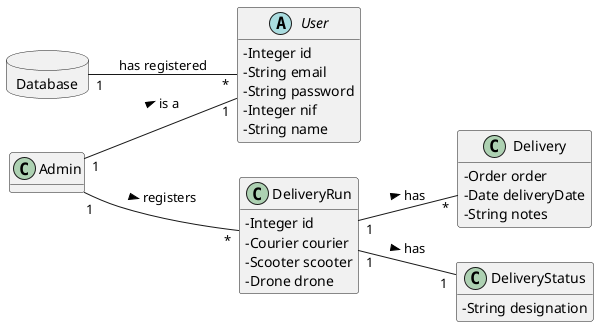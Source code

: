 @startuml
skinparam classAttributeIconSize 0
hide methods
left to right direction

class Admin{

}

abstract class User{
-Integer id
-String email
-String password
-Integer nif
-String name
}

class Delivery{
-Order order
-Date deliveryDate
-String notes
}

class DeliveryRun{
-Integer id
-Courier courier
-Scooter scooter
-Drone drone
}

class DeliveryStatus{
-String designation
}

database Database{

}


Database "1" -- "*" User : has registered
Admin "1" -- "1" User : is a >
DeliveryRun "1" -- "*" Delivery : has >
DeliveryRun"1" -- "1" DeliveryStatus : has >
Admin "1" -- "*" DeliveryRun : registers >

@enduml